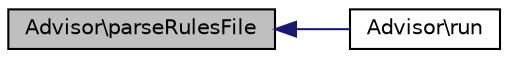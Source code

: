 digraph G
{
  edge [fontname="Helvetica",fontsize="10",labelfontname="Helvetica",labelfontsize="10"];
  node [fontname="Helvetica",fontsize="10",shape=record];
  rankdir="LR";
  Node1 [label="Advisor\\parseRulesFile",height=0.2,width=0.4,color="black", fillcolor="grey75", style="filled" fontcolor="black"];
  Node1 -> Node2 [dir="back",color="midnightblue",fontsize="10",style="solid",fontname="Helvetica"];
  Node2 [label="Advisor\\run",height=0.2,width=0.4,color="black", fillcolor="white", style="filled",URL="$classAdvisor.html#a51aa0c71db2e7fd9005c7996ba3c67cf"];
}
